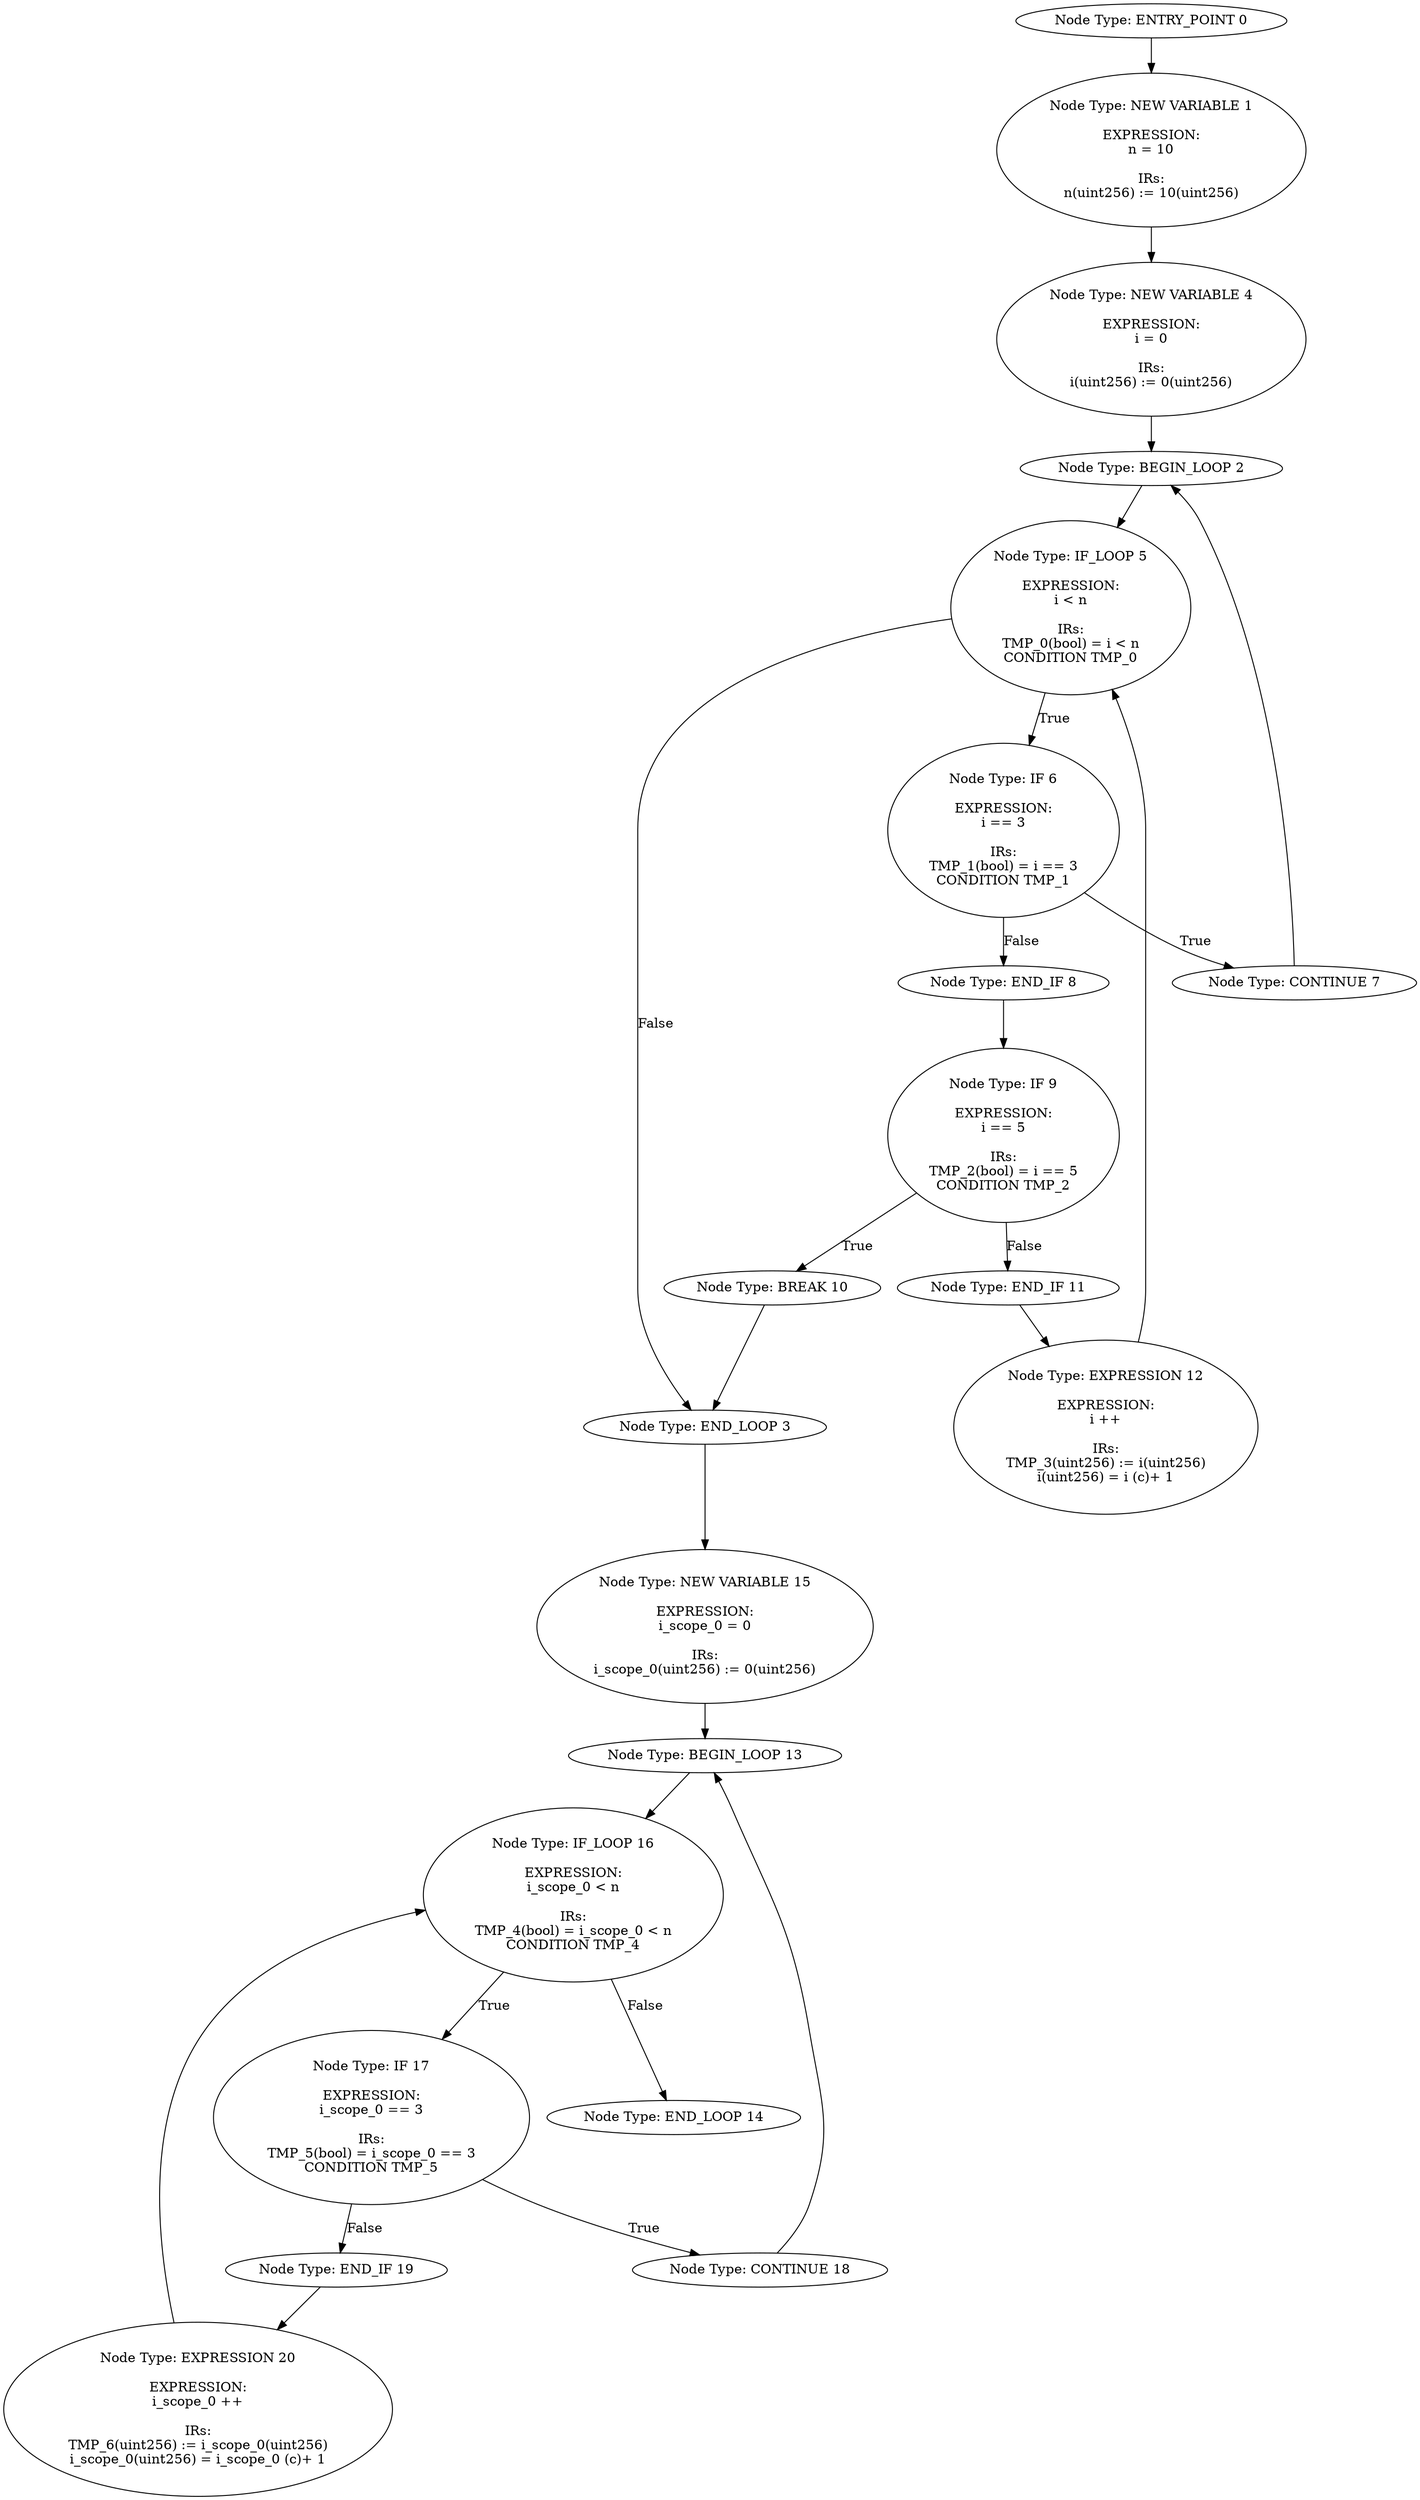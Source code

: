 digraph{
0[label="Node Type: ENTRY_POINT 0
"];
0->1;
1[label="Node Type: NEW VARIABLE 1

EXPRESSION:
n = 10

IRs:
n(uint256) := 10(uint256)"];
1->4;
2[label="Node Type: BEGIN_LOOP 2
"];
2->5;
3[label="Node Type: END_LOOP 3
"];
3->15;
4[label="Node Type: NEW VARIABLE 4

EXPRESSION:
i = 0

IRs:
i(uint256) := 0(uint256)"];
4->2;
5[label="Node Type: IF_LOOP 5

EXPRESSION:
i < n

IRs:
TMP_0(bool) = i < n
CONDITION TMP_0"];
5->6[label="True"];
5->3[label="False"];
6[label="Node Type: IF 6

EXPRESSION:
i == 3

IRs:
TMP_1(bool) = i == 3
CONDITION TMP_1"];
6->7[label="True"];
6->8[label="False"];
7[label="Node Type: CONTINUE 7
"];
7->2;
8[label="Node Type: END_IF 8
"];
8->9;
9[label="Node Type: IF 9

EXPRESSION:
i == 5

IRs:
TMP_2(bool) = i == 5
CONDITION TMP_2"];
9->10[label="True"];
9->11[label="False"];
10[label="Node Type: BREAK 10
"];
10->3;
11[label="Node Type: END_IF 11
"];
11->12;
12[label="Node Type: EXPRESSION 12

EXPRESSION:
i ++

IRs:
TMP_3(uint256) := i(uint256)
i(uint256) = i (c)+ 1"];
12->5;
13[label="Node Type: BEGIN_LOOP 13
"];
13->16;
14[label="Node Type: END_LOOP 14
"];
15[label="Node Type: NEW VARIABLE 15

EXPRESSION:
i_scope_0 = 0

IRs:
i_scope_0(uint256) := 0(uint256)"];
15->13;
16[label="Node Type: IF_LOOP 16

EXPRESSION:
i_scope_0 < n

IRs:
TMP_4(bool) = i_scope_0 < n
CONDITION TMP_4"];
16->17[label="True"];
16->14[label="False"];
17[label="Node Type: IF 17

EXPRESSION:
i_scope_0 == 3

IRs:
TMP_5(bool) = i_scope_0 == 3
CONDITION TMP_5"];
17->18[label="True"];
17->19[label="False"];
18[label="Node Type: CONTINUE 18
"];
18->13;
19[label="Node Type: END_IF 19
"];
19->20;
20[label="Node Type: EXPRESSION 20

EXPRESSION:
i_scope_0 ++

IRs:
TMP_6(uint256) := i_scope_0(uint256)
i_scope_0(uint256) = i_scope_0 (c)+ 1"];
20->16;
}
